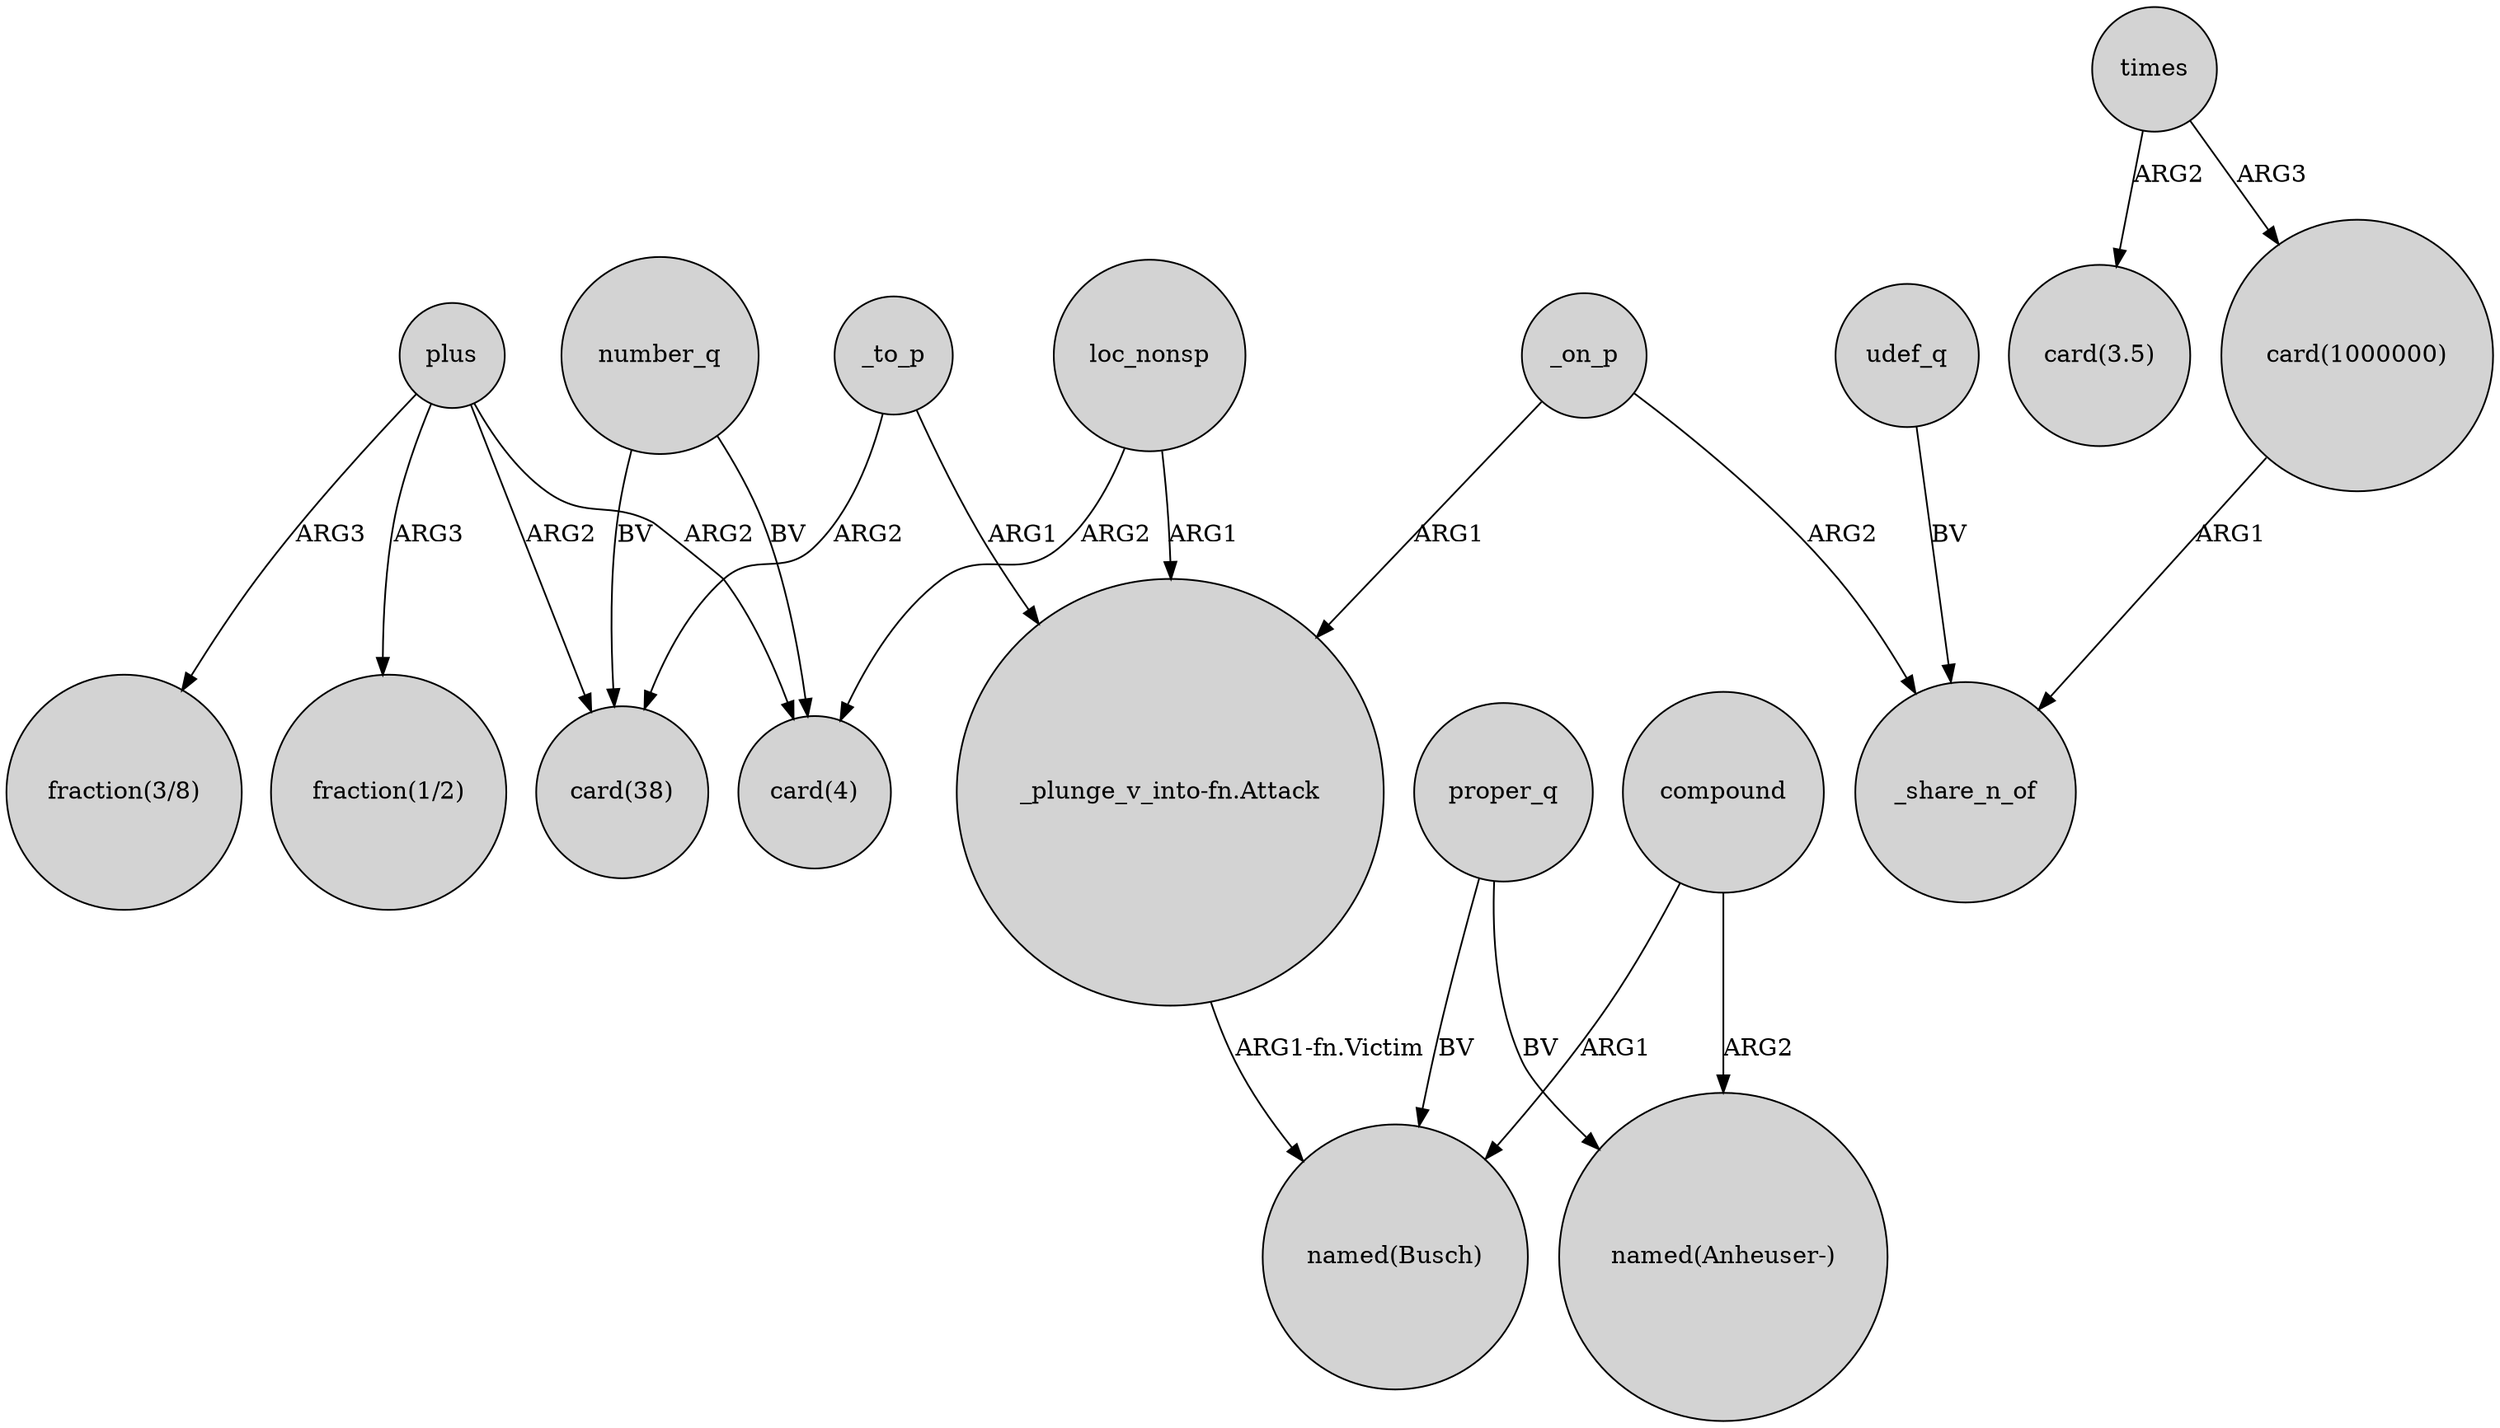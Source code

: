 digraph {
	node [shape=circle style=filled]
	plus -> "card(38)" [label=ARG2]
	compound -> "named(Busch)" [label=ARG1]
	times -> "card(1000000)" [label=ARG3]
	_to_p -> "_plunge_v_into-fn.Attack" [label=ARG1]
	number_q -> "card(38)" [label=BV]
	udef_q -> _share_n_of [label=BV]
	plus -> "card(4)" [label=ARG2]
	plus -> "fraction(3/8)" [label=ARG3]
	"card(1000000)" -> _share_n_of [label=ARG1]
	proper_q -> "named(Anheuser-)" [label=BV]
	number_q -> "card(4)" [label=BV]
	loc_nonsp -> "_plunge_v_into-fn.Attack" [label=ARG1]
	"_plunge_v_into-fn.Attack" -> "named(Busch)" [label="ARG1-fn.Victim"]
	loc_nonsp -> "card(4)" [label=ARG2]
	_to_p -> "card(38)" [label=ARG2]
	proper_q -> "named(Busch)" [label=BV]
	compound -> "named(Anheuser-)" [label=ARG2]
	times -> "card(3.5)" [label=ARG2]
	plus -> "fraction(1/2)" [label=ARG3]
	_on_p -> _share_n_of [label=ARG2]
	_on_p -> "_plunge_v_into-fn.Attack" [label=ARG1]
}
